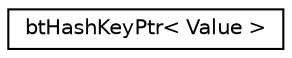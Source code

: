 digraph "Graphical Class Hierarchy"
{
  edge [fontname="Helvetica",fontsize="10",labelfontname="Helvetica",labelfontsize="10"];
  node [fontname="Helvetica",fontsize="10",shape=record];
  rankdir="LR";
  Node1 [label="btHashKeyPtr\< Value \>",height=0.2,width=0.4,color="black", fillcolor="white", style="filled",URL="$classbt_hash_key_ptr.html"];
}
